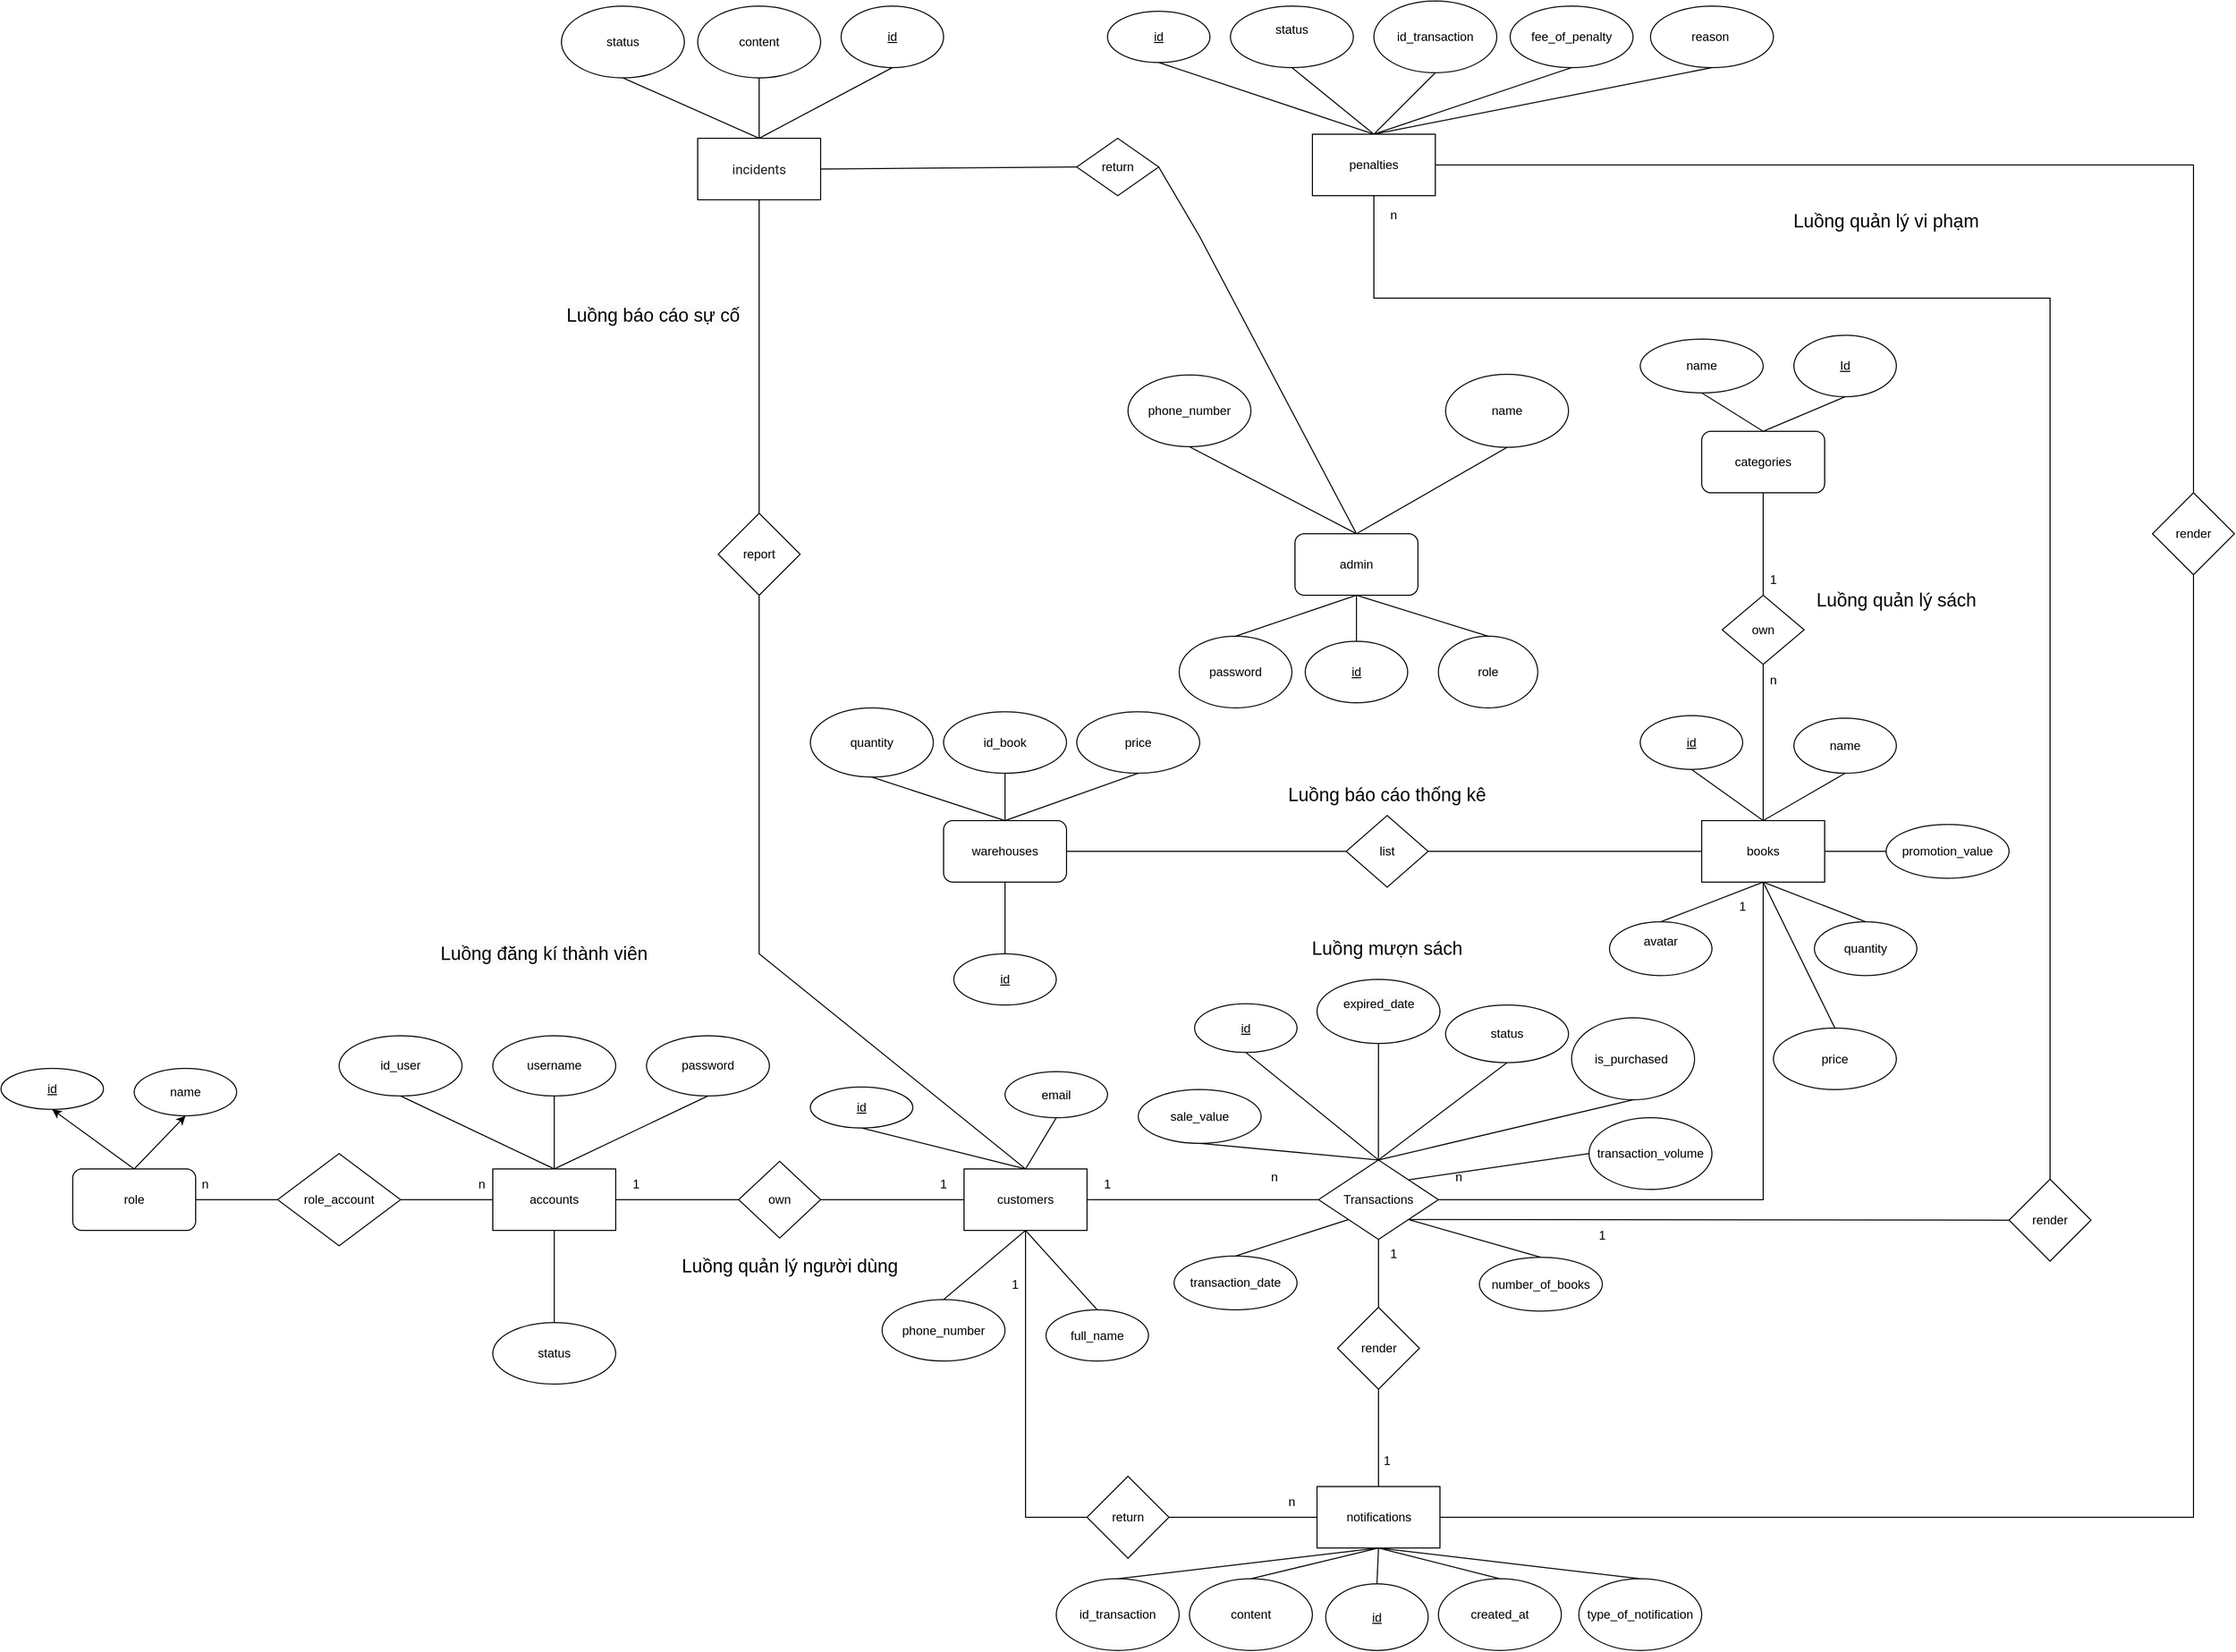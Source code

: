 <mxfile version="26.0.6">
  <diagram name="Trang-1" id="ij3CzfIAxNhXN92rrGaG">
    <mxGraphModel dx="3163" dy="1985" grid="1" gridSize="10" guides="1" tooltips="1" connect="1" arrows="1" fold="1" page="1" pageScale="1" pageWidth="827" pageHeight="1169" math="0" shadow="0">
      <root>
        <mxCell id="0" />
        <mxCell id="1" parent="0" />
        <mxCell id="A8AKB8r_Vr3IPcr5D05u-6" value="" style="endArrow=none;html=1;rounded=0;exitX=0.5;exitY=0;exitDx=0;exitDy=0;entryX=0.5;entryY=1;entryDx=0;entryDy=0;" parent="1" source="A8AKB8r_Vr3IPcr5D05u-7" target="A8AKB8r_Vr3IPcr5D05u-12" edge="1">
          <mxGeometry width="50" height="50" relative="1" as="geometry">
            <mxPoint x="-80" y="350" as="sourcePoint" />
            <mxPoint x="-120" y="310" as="targetPoint" />
          </mxGeometry>
        </mxCell>
        <mxCell id="A8AKB8r_Vr3IPcr5D05u-7" value="customers" style="rounded=0;whiteSpace=wrap;html=1;" parent="1" vertex="1">
          <mxGeometry x="-140" y="370" width="120" height="60" as="geometry" />
        </mxCell>
        <mxCell id="A8AKB8r_Vr3IPcr5D05u-8" value="" style="endArrow=none;html=1;rounded=0;exitX=0.5;exitY=1;exitDx=0;exitDy=0;entryX=0.5;entryY=0;entryDx=0;entryDy=0;" parent="1" source="A8AKB8r_Vr3IPcr5D05u-7" target="A8AKB8r_Vr3IPcr5D05u-11" edge="1">
          <mxGeometry width="50" height="50" relative="1" as="geometry">
            <mxPoint x="-45" y="460" as="sourcePoint" />
            <mxPoint x="-80" y="320" as="targetPoint" />
          </mxGeometry>
        </mxCell>
        <mxCell id="A8AKB8r_Vr3IPcr5D05u-11" value="full_name" style="ellipse;whiteSpace=wrap;html=1;align=center;" parent="1" vertex="1">
          <mxGeometry x="-60" y="507.5" width="100" height="50" as="geometry" />
        </mxCell>
        <mxCell id="A8AKB8r_Vr3IPcr5D05u-12" value="id" style="ellipse;whiteSpace=wrap;html=1;align=center;fontStyle=4;" parent="1" vertex="1">
          <mxGeometry x="-290" y="290" width="100" height="40" as="geometry" />
        </mxCell>
        <mxCell id="A8AKB8r_Vr3IPcr5D05u-13" value="email" style="ellipse;whiteSpace=wrap;html=1;align=center;" parent="1" vertex="1">
          <mxGeometry x="-100" y="275" width="100" height="45" as="geometry" />
        </mxCell>
        <mxCell id="A8AKB8r_Vr3IPcr5D05u-14" value="" style="endArrow=none;html=1;rounded=0;exitX=0.5;exitY=0;exitDx=0;exitDy=0;entryX=0.5;entryY=1;entryDx=0;entryDy=0;" parent="1" source="A8AKB8r_Vr3IPcr5D05u-7" target="A8AKB8r_Vr3IPcr5D05u-13" edge="1">
          <mxGeometry width="50" height="50" relative="1" as="geometry">
            <mxPoint x="190" y="420" as="sourcePoint" />
            <mxPoint x="-30" y="320" as="targetPoint" />
          </mxGeometry>
        </mxCell>
        <mxCell id="A8AKB8r_Vr3IPcr5D05u-15" value="phone_number" style="ellipse;whiteSpace=wrap;html=1;" parent="1" vertex="1">
          <mxGeometry x="-220" y="497.5" width="120" height="60" as="geometry" />
        </mxCell>
        <mxCell id="A8AKB8r_Vr3IPcr5D05u-16" value="" style="endArrow=none;html=1;rounded=0;exitX=0.5;exitY=1;exitDx=0;exitDy=0;entryX=0.5;entryY=0;entryDx=0;entryDy=0;" parent="1" source="A8AKB8r_Vr3IPcr5D05u-7" target="A8AKB8r_Vr3IPcr5D05u-15" edge="1">
          <mxGeometry width="50" height="50" relative="1" as="geometry">
            <mxPoint x="190" y="420" as="sourcePoint" />
            <mxPoint x="240" y="370" as="targetPoint" />
          </mxGeometry>
        </mxCell>
        <mxCell id="A8AKB8r_Vr3IPcr5D05u-17" value="books" style="rounded=0;whiteSpace=wrap;html=1;" parent="1" vertex="1">
          <mxGeometry x="580" y="30" width="120" height="60" as="geometry" />
        </mxCell>
        <mxCell id="A8AKB8r_Vr3IPcr5D05u-18" value="" style="endArrow=none;html=1;rounded=0;exitX=0.5;exitY=0;exitDx=0;exitDy=0;entryX=0.5;entryY=1;entryDx=0;entryDy=0;" parent="1" source="A8AKB8r_Vr3IPcr5D05u-17" target="A8AKB8r_Vr3IPcr5D05u-20" edge="1">
          <mxGeometry width="50" height="50" relative="1" as="geometry">
            <mxPoint x="390" y="420" as="sourcePoint" />
            <mxPoint x="580" y="310" as="targetPoint" />
          </mxGeometry>
        </mxCell>
        <mxCell id="A8AKB8r_Vr3IPcr5D05u-20" value="id" style="ellipse;whiteSpace=wrap;html=1;align=center;fontStyle=4;" parent="1" vertex="1">
          <mxGeometry x="520" y="-72.5" width="100" height="52.5" as="geometry" />
        </mxCell>
        <mxCell id="A8AKB8r_Vr3IPcr5D05u-21" value="name" style="ellipse;whiteSpace=wrap;html=1;align=center;" parent="1" vertex="1">
          <mxGeometry x="670" y="-70" width="100" height="53.75" as="geometry" />
        </mxCell>
        <mxCell id="A8AKB8r_Vr3IPcr5D05u-24" value="" style="endArrow=none;html=1;rounded=0;exitX=0.5;exitY=0;exitDx=0;exitDy=0;entryX=0.5;entryY=1;entryDx=0;entryDy=0;" parent="1" source="A8AKB8r_Vr3IPcr5D05u-17" target="A8AKB8r_Vr3IPcr5D05u-21" edge="1">
          <mxGeometry width="50" height="50" relative="1" as="geometry">
            <mxPoint x="390" y="420" as="sourcePoint" />
            <mxPoint x="440" y="370" as="targetPoint" />
            <Array as="points" />
          </mxGeometry>
        </mxCell>
        <mxCell id="A8AKB8r_Vr3IPcr5D05u-28" value="" style="endArrow=none;html=1;rounded=0;exitX=1;exitY=0.5;exitDx=0;exitDy=0;entryX=0;entryY=0.5;entryDx=0;entryDy=0;" parent="1" source="A8AKB8r_Vr3IPcr5D05u-7" target="moYUNaS-9ngvNVDCKAQK-4" edge="1">
          <mxGeometry width="50" height="50" relative="1" as="geometry">
            <mxPoint x="390" y="420" as="sourcePoint" />
            <mxPoint x="190" y="420" as="targetPoint" />
          </mxGeometry>
        </mxCell>
        <mxCell id="A8AKB8r_Vr3IPcr5D05u-29" value="" style="endArrow=none;html=1;rounded=0;exitX=1;exitY=0.5;exitDx=0;exitDy=0;entryX=0.5;entryY=1;entryDx=0;entryDy=0;" parent="1" source="moYUNaS-9ngvNVDCKAQK-4" target="A8AKB8r_Vr3IPcr5D05u-17" edge="1">
          <mxGeometry width="50" height="50" relative="1" as="geometry">
            <mxPoint x="324.992" y="390.97" as="sourcePoint" />
            <mxPoint x="640" y="232.5" as="targetPoint" />
            <Array as="points">
              <mxPoint x="640" y="400" />
            </Array>
          </mxGeometry>
        </mxCell>
        <mxCell id="A8AKB8r_Vr3IPcr5D05u-30" value="" style="endArrow=none;html=1;rounded=0;entryX=0.5;entryY=0;entryDx=0;entryDy=0;exitX=1;exitY=1;exitDx=0;exitDy=0;" parent="1" source="moYUNaS-9ngvNVDCKAQK-4" target="A8AKB8r_Vr3IPcr5D05u-31" edge="1">
          <mxGeometry width="50" height="50" relative="1" as="geometry">
            <mxPoint x="263" y="435" as="sourcePoint" />
            <mxPoint x="263" y="530" as="targetPoint" />
          </mxGeometry>
        </mxCell>
        <mxCell id="A8AKB8r_Vr3IPcr5D05u-31" value="number_of_books" style="ellipse;whiteSpace=wrap;html=1;" parent="1" vertex="1">
          <mxGeometry x="363" y="456.25" width="120" height="52.5" as="geometry" />
        </mxCell>
        <mxCell id="A8AKB8r_Vr3IPcr5D05u-34" value="id" style="ellipse;whiteSpace=wrap;html=1;align=center;fontStyle=4;" parent="1" vertex="1">
          <mxGeometry x="85" y="208.75" width="100" height="47.5" as="geometry" />
        </mxCell>
        <mxCell id="A8AKB8r_Vr3IPcr5D05u-37" value="" style="endArrow=none;html=1;rounded=0;exitX=0.5;exitY=0;exitDx=0;exitDy=0;entryX=0.5;entryY=1;entryDx=0;entryDy=0;" parent="1" source="moYUNaS-9ngvNVDCKAQK-4" target="A8AKB8r_Vr3IPcr5D05u-34" edge="1">
          <mxGeometry width="50" height="50" relative="1" as="geometry">
            <mxPoint x="263" y="365" as="sourcePoint" />
            <mxPoint x="440" y="370" as="targetPoint" />
          </mxGeometry>
        </mxCell>
        <mxCell id="A8AKB8r_Vr3IPcr5D05u-39" value="n" style="text;html=1;align=center;verticalAlign=middle;whiteSpace=wrap;rounded=0;" parent="1" vertex="1">
          <mxGeometry x="133" y="362.5" width="60" height="30" as="geometry" />
        </mxCell>
        <mxCell id="A8AKB8r_Vr3IPcr5D05u-40" value="1" style="text;html=1;align=center;verticalAlign=middle;whiteSpace=wrap;rounded=0;" parent="1" vertex="1">
          <mxGeometry x="-30" y="370" width="60" height="30" as="geometry" />
        </mxCell>
        <mxCell id="A8AKB8r_Vr3IPcr5D05u-41" value="1" style="text;html=1;align=center;verticalAlign=middle;whiteSpace=wrap;rounded=0;" parent="1" vertex="1">
          <mxGeometry x="590" y="98.75" width="60" height="30" as="geometry" />
        </mxCell>
        <mxCell id="A8AKB8r_Vr3IPcr5D05u-42" value="n" style="text;html=1;align=center;verticalAlign=middle;whiteSpace=wrap;rounded=0;" parent="1" vertex="1">
          <mxGeometry x="313" y="362.5" width="60" height="30" as="geometry" />
        </mxCell>
        <mxCell id="A8AKB8r_Vr3IPcr5D05u-45" value="transaction_date" style="ellipse;whiteSpace=wrap;html=1;" parent="1" vertex="1">
          <mxGeometry x="65" y="455" width="120" height="52.5" as="geometry" />
        </mxCell>
        <mxCell id="A8AKB8r_Vr3IPcr5D05u-46" value="&#xa;&lt;span style=&quot;color: rgb(0, 0, 0); font-family: Helvetica; font-size: 12px; font-style: normal; font-variant-ligatures: normal; font-variant-caps: normal; font-weight: 400; letter-spacing: normal; orphans: 2; text-align: left; text-indent: 0px; text-transform: none; widows: 2; word-spacing: 0px; -webkit-text-stroke-width: 0px; white-space: normal; background-color: rgb(251, 251, 251); text-decoration-thickness: initial; text-decoration-style: initial; text-decoration-color: initial; display: inline !important; float: none;&quot;&gt;expired_date&lt;/span&gt;&#xa;&#xa;" style="ellipse;whiteSpace=wrap;html=1;" parent="1" vertex="1">
          <mxGeometry x="204.5" y="185" width="120" height="62.5" as="geometry" />
        </mxCell>
        <mxCell id="A8AKB8r_Vr3IPcr5D05u-47" value="" style="endArrow=none;html=1;rounded=0;exitX=0;exitY=1;exitDx=0;exitDy=0;entryX=0.5;entryY=0;entryDx=0;entryDy=0;" parent="1" source="moYUNaS-9ngvNVDCKAQK-4" target="A8AKB8r_Vr3IPcr5D05u-45" edge="1">
          <mxGeometry width="50" height="50" relative="1" as="geometry">
            <mxPoint x="240" y="460" as="sourcePoint" />
            <mxPoint x="107" y="518.75" as="targetPoint" />
          </mxGeometry>
        </mxCell>
        <mxCell id="A8AKB8r_Vr3IPcr5D05u-48" value="" style="endArrow=none;html=1;rounded=0;entryX=0.5;entryY=1;entryDx=0;entryDy=0;exitX=0.499;exitY=0.07;exitDx=0;exitDy=0;exitPerimeter=0;" parent="1" source="moYUNaS-9ngvNVDCKAQK-4" target="A8AKB8r_Vr3IPcr5D05u-46" edge="1">
          <mxGeometry width="50" height="50" relative="1" as="geometry">
            <mxPoint x="263" y="365" as="sourcePoint" />
            <mxPoint x="190" y="620" as="targetPoint" />
          </mxGeometry>
        </mxCell>
        <mxCell id="A8AKB8r_Vr3IPcr5D05u-49" value="status" style="ellipse;whiteSpace=wrap;html=1;" parent="1" vertex="1">
          <mxGeometry x="330" y="210" width="120" height="56.25" as="geometry" />
        </mxCell>
        <mxCell id="A8AKB8r_Vr3IPcr5D05u-51" value="" style="endArrow=none;html=1;rounded=0;exitX=0.5;exitY=1;exitDx=0;exitDy=0;entryX=0.5;entryY=0;entryDx=0;entryDy=0;" parent="1" source="A8AKB8r_Vr3IPcr5D05u-49" target="moYUNaS-9ngvNVDCKAQK-4" edge="1">
          <mxGeometry width="50" height="50" relative="1" as="geometry">
            <mxPoint x="390" y="420" as="sourcePoint" />
            <mxPoint x="263" y="365" as="targetPoint" />
          </mxGeometry>
        </mxCell>
        <mxCell id="A8AKB8r_Vr3IPcr5D05u-53" value="&lt;font style=&quot;font-size: 18px;&quot;&gt;Luồng mượn sách&lt;/font&gt;" style="text;html=1;align=center;verticalAlign=middle;whiteSpace=wrap;rounded=0;" parent="1" vertex="1">
          <mxGeometry x="153" y="110" width="240" height="90" as="geometry" />
        </mxCell>
        <mxCell id="WysHFelrEb2VY1BGsdJK-2" value="notifications" style="rounded=0;whiteSpace=wrap;html=1;" parent="1" vertex="1">
          <mxGeometry x="204.5" y="680" width="120" height="60" as="geometry" />
        </mxCell>
        <mxCell id="WysHFelrEb2VY1BGsdJK-3" value="" style="endArrow=none;html=1;rounded=0;exitX=0.5;exitY=0;exitDx=0;exitDy=0;entryX=0.5;entryY=1;entryDx=0;entryDy=0;" parent="1" source="-W9-jeo1vUDW5sW8vt6r-41" target="moYUNaS-9ngvNVDCKAQK-4" edge="1">
          <mxGeometry width="50" height="50" relative="1" as="geometry">
            <mxPoint x="263" y="510" as="sourcePoint" />
            <mxPoint x="263" y="440" as="targetPoint" />
          </mxGeometry>
        </mxCell>
        <mxCell id="WysHFelrEb2VY1BGsdJK-5" value="" style="endArrow=none;html=1;rounded=0;exitX=0.5;exitY=1;exitDx=0;exitDy=0;entryX=0.5;entryY=0;entryDx=0;entryDy=0;" parent="1" source="WysHFelrEb2VY1BGsdJK-2" target="WysHFelrEb2VY1BGsdJK-9" edge="1">
          <mxGeometry width="50" height="50" relative="1" as="geometry">
            <mxPoint x="330" y="850" as="sourcePoint" />
            <mxPoint x="263" y="790" as="targetPoint" />
          </mxGeometry>
        </mxCell>
        <mxCell id="WysHFelrEb2VY1BGsdJK-7" value="content" style="ellipse;whiteSpace=wrap;html=1;" parent="1" vertex="1">
          <mxGeometry x="80" y="770" width="120" height="70" as="geometry" />
        </mxCell>
        <mxCell id="WysHFelrEb2VY1BGsdJK-9" value="id_transaction" style="ellipse;whiteSpace=wrap;html=1;" parent="1" vertex="1">
          <mxGeometry x="-50" y="770" width="120" height="70" as="geometry" />
        </mxCell>
        <mxCell id="WysHFelrEb2VY1BGsdJK-11" value="" style="endArrow=none;html=1;rounded=0;exitX=0.5;exitY=1;exitDx=0;exitDy=0;entryX=0.5;entryY=0;entryDx=0;entryDy=0;" parent="1" source="WysHFelrEb2VY1BGsdJK-2" target="WysHFelrEb2VY1BGsdJK-7" edge="1">
          <mxGeometry width="50" height="50" relative="1" as="geometry">
            <mxPoint x="290" y="730" as="sourcePoint" />
            <mxPoint x="340" y="680" as="targetPoint" />
          </mxGeometry>
        </mxCell>
        <mxCell id="WysHFelrEb2VY1BGsdJK-12" value="created_at" style="ellipse;whiteSpace=wrap;html=1;" parent="1" vertex="1">
          <mxGeometry x="323" y="770" width="120" height="70" as="geometry" />
        </mxCell>
        <mxCell id="WysHFelrEb2VY1BGsdJK-13" value="" style="endArrow=none;html=1;rounded=0;exitX=0.5;exitY=1;exitDx=0;exitDy=0;entryX=0.5;entryY=0;entryDx=0;entryDy=0;" parent="1" source="WysHFelrEb2VY1BGsdJK-2" target="WysHFelrEb2VY1BGsdJK-12" edge="1">
          <mxGeometry width="50" height="50" relative="1" as="geometry">
            <mxPoint x="290" y="730" as="sourcePoint" />
            <mxPoint x="340" y="680" as="targetPoint" />
          </mxGeometry>
        </mxCell>
        <mxCell id="WysHFelrEb2VY1BGsdJK-14" value="1" style="text;html=1;align=center;verticalAlign=middle;whiteSpace=wrap;rounded=0;" parent="1" vertex="1">
          <mxGeometry x="453" y="420" width="60" height="30" as="geometry" />
        </mxCell>
        <mxCell id="WysHFelrEb2VY1BGsdJK-15" value="1" style="text;html=1;align=center;verticalAlign=middle;whiteSpace=wrap;rounded=0;" parent="1" vertex="1">
          <mxGeometry x="243" y="640" width="60" height="30" as="geometry" />
        </mxCell>
        <mxCell id="WysHFelrEb2VY1BGsdJK-17" value="" style="endArrow=none;html=1;rounded=0;exitX=0.5;exitY=1;exitDx=0;exitDy=0;entryX=0;entryY=0.5;entryDx=0;entryDy=0;" parent="1" source="A8AKB8r_Vr3IPcr5D05u-7" target="-W9-jeo1vUDW5sW8vt6r-38" edge="1">
          <mxGeometry width="50" height="50" relative="1" as="geometry">
            <mxPoint x="120" y="630" as="sourcePoint" />
            <mxPoint x="-30" y="710" as="targetPoint" />
            <Array as="points">
              <mxPoint x="-80" y="710" />
            </Array>
          </mxGeometry>
        </mxCell>
        <mxCell id="WysHFelrEb2VY1BGsdJK-18" value="n" style="text;html=1;align=center;verticalAlign=middle;whiteSpace=wrap;rounded=0;" parent="1" vertex="1">
          <mxGeometry x="150" y="680" width="60" height="30" as="geometry" />
        </mxCell>
        <mxCell id="-W9-jeo1vUDW5sW8vt6r-1" value="accounts" style="rounded=0;whiteSpace=wrap;html=1;" parent="1" vertex="1">
          <mxGeometry x="-600" y="370" width="120" height="60" as="geometry" />
        </mxCell>
        <mxCell id="-W9-jeo1vUDW5sW8vt6r-2" value="&lt;span style=&quot;color: rgb(0, 0, 0); font-family: Helvetica; font-size: 18px; font-style: normal; font-variant-ligatures: normal; font-variant-caps: normal; font-weight: 400; letter-spacing: normal; orphans: 2; text-align: center; text-indent: 0px; text-transform: none; widows: 2; word-spacing: 0px; -webkit-text-stroke-width: 0px; white-space: normal; background-color: rgb(251, 251, 251); text-decoration-thickness: initial; text-decoration-style: initial; text-decoration-color: initial; display: inline !important; float: none;&quot;&gt;Luồng đăng kí thành viên&lt;/span&gt;" style="text;whiteSpace=wrap;html=1;" parent="1" vertex="1">
          <mxGeometry x="-653" y="142.5" width="240" height="90" as="geometry" />
        </mxCell>
        <mxCell id="-W9-jeo1vUDW5sW8vt6r-3" value="" style="endArrow=none;html=1;rounded=0;exitX=1;exitY=0.5;exitDx=0;exitDy=0;entryX=0;entryY=0.5;entryDx=0;entryDy=0;" parent="1" source="-W9-jeo1vUDW5sW8vt6r-1" target="-W9-jeo1vUDW5sW8vt6r-36" edge="1">
          <mxGeometry width="50" height="50" relative="1" as="geometry">
            <mxPoint x="-280" y="530" as="sourcePoint" />
            <mxPoint x="-350" y="400" as="targetPoint" />
          </mxGeometry>
        </mxCell>
        <mxCell id="-W9-jeo1vUDW5sW8vt6r-4" value="1" style="text;html=1;align=center;verticalAlign=middle;whiteSpace=wrap;rounded=0;" parent="1" vertex="1">
          <mxGeometry x="-190" y="370" width="60" height="30" as="geometry" />
        </mxCell>
        <mxCell id="-W9-jeo1vUDW5sW8vt6r-5" value="1" style="text;html=1;align=center;verticalAlign=middle;whiteSpace=wrap;rounded=0;" parent="1" vertex="1">
          <mxGeometry x="-490" y="370" width="60" height="30" as="geometry" />
        </mxCell>
        <mxCell id="-W9-jeo1vUDW5sW8vt6r-6" value="id_user" style="ellipse;whiteSpace=wrap;html=1;" parent="1" vertex="1">
          <mxGeometry x="-750" y="240" width="120" height="58.75" as="geometry" />
        </mxCell>
        <mxCell id="-W9-jeo1vUDW5sW8vt6r-8" value="password" style="ellipse;whiteSpace=wrap;html=1;" parent="1" vertex="1">
          <mxGeometry x="-450" y="240" width="120" height="58.75" as="geometry" />
        </mxCell>
        <mxCell id="-W9-jeo1vUDW5sW8vt6r-9" value="username" style="ellipse;whiteSpace=wrap;html=1;" parent="1" vertex="1">
          <mxGeometry x="-600" y="240" width="120" height="58.75" as="geometry" />
        </mxCell>
        <mxCell id="-W9-jeo1vUDW5sW8vt6r-11" value="status" style="ellipse;whiteSpace=wrap;html=1;" parent="1" vertex="1">
          <mxGeometry x="-600" y="520" width="120" height="60" as="geometry" />
        </mxCell>
        <mxCell id="-W9-jeo1vUDW5sW8vt6r-12" value="" style="endArrow=none;html=1;rounded=0;exitX=0.5;exitY=0;exitDx=0;exitDy=0;entryX=0.5;entryY=1;entryDx=0;entryDy=0;" parent="1" source="-W9-jeo1vUDW5sW8vt6r-1" target="-W9-jeo1vUDW5sW8vt6r-9" edge="1">
          <mxGeometry width="50" height="50" relative="1" as="geometry">
            <mxPoint x="-280" y="430" as="sourcePoint" />
            <mxPoint x="-230" y="380" as="targetPoint" />
          </mxGeometry>
        </mxCell>
        <mxCell id="-W9-jeo1vUDW5sW8vt6r-13" value="" style="endArrow=none;html=1;rounded=0;exitX=0.5;exitY=1;exitDx=0;exitDy=0;entryX=0.5;entryY=0;entryDx=0;entryDy=0;" parent="1" source="-W9-jeo1vUDW5sW8vt6r-1" target="-W9-jeo1vUDW5sW8vt6r-11" edge="1">
          <mxGeometry width="50" height="50" relative="1" as="geometry">
            <mxPoint x="-280" y="430" as="sourcePoint" />
            <mxPoint x="-230" y="380" as="targetPoint" />
          </mxGeometry>
        </mxCell>
        <mxCell id="-W9-jeo1vUDW5sW8vt6r-14" value="" style="endArrow=none;html=1;rounded=0;exitX=0.5;exitY=0;exitDx=0;exitDy=0;entryX=0.5;entryY=1;entryDx=0;entryDy=0;" parent="1" source="-W9-jeo1vUDW5sW8vt6r-1" target="-W9-jeo1vUDW5sW8vt6r-8" edge="1">
          <mxGeometry width="50" height="50" relative="1" as="geometry">
            <mxPoint x="-280" y="430" as="sourcePoint" />
            <mxPoint x="-230" y="380" as="targetPoint" />
          </mxGeometry>
        </mxCell>
        <mxCell id="-W9-jeo1vUDW5sW8vt6r-16" value="" style="endArrow=none;html=1;rounded=0;exitX=0.5;exitY=0;exitDx=0;exitDy=0;entryX=0.5;entryY=1;entryDx=0;entryDy=0;" parent="1" source="-W9-jeo1vUDW5sW8vt6r-1" target="-W9-jeo1vUDW5sW8vt6r-6" edge="1">
          <mxGeometry width="50" height="50" relative="1" as="geometry">
            <mxPoint x="-530" y="380" as="sourcePoint" />
            <mxPoint x="-370" y="299" as="targetPoint" />
          </mxGeometry>
        </mxCell>
        <mxCell id="-W9-jeo1vUDW5sW8vt6r-20" value="admin" style="rounded=1;whiteSpace=wrap;html=1;" parent="1" vertex="1">
          <mxGeometry x="183" y="-250" width="120" height="60" as="geometry" />
        </mxCell>
        <mxCell id="-W9-jeo1vUDW5sW8vt6r-22" value="name" style="ellipse;whiteSpace=wrap;html=1;" parent="1" vertex="1">
          <mxGeometry x="330" y="-405.62" width="120" height="71.25" as="geometry" />
        </mxCell>
        <mxCell id="-W9-jeo1vUDW5sW8vt6r-23" value="password" style="ellipse;whiteSpace=wrap;html=1;" parent="1" vertex="1">
          <mxGeometry x="70" y="-150" width="110" height="70" as="geometry" />
        </mxCell>
        <mxCell id="-W9-jeo1vUDW5sW8vt6r-24" value="role" style="ellipse;whiteSpace=wrap;html=1;" parent="1" vertex="1">
          <mxGeometry x="323" y="-150" width="97" height="70" as="geometry" />
        </mxCell>
        <mxCell id="-W9-jeo1vUDW5sW8vt6r-25" value="phone_number" style="ellipse;whiteSpace=wrap;html=1;" parent="1" vertex="1">
          <mxGeometry x="20" y="-404.99" width="120" height="70" as="geometry" />
        </mxCell>
        <mxCell id="-W9-jeo1vUDW5sW8vt6r-26" value="" style="endArrow=none;html=1;rounded=0;entryX=0.5;entryY=0;entryDx=0;entryDy=0;exitX=0.5;exitY=1;exitDx=0;exitDy=0;" parent="1" source="-W9-jeo1vUDW5sW8vt6r-25" target="-W9-jeo1vUDW5sW8vt6r-20" edge="1">
          <mxGeometry width="50" height="50" relative="1" as="geometry">
            <mxPoint x="1120" y="300" as="sourcePoint" />
            <mxPoint x="1030" y="480" as="targetPoint" />
          </mxGeometry>
        </mxCell>
        <mxCell id="-W9-jeo1vUDW5sW8vt6r-27" value="" style="endArrow=none;html=1;rounded=0;entryX=0.5;entryY=0;entryDx=0;entryDy=0;exitX=0.5;exitY=1;exitDx=0;exitDy=0;" parent="1" source="-W9-jeo1vUDW5sW8vt6r-22" target="-W9-jeo1vUDW5sW8vt6r-20" edge="1">
          <mxGeometry width="50" height="50" relative="1" as="geometry">
            <mxPoint x="1130" y="288" as="sourcePoint" />
            <mxPoint x="1130" y="380" as="targetPoint" />
          </mxGeometry>
        </mxCell>
        <mxCell id="-W9-jeo1vUDW5sW8vt6r-28" value="" style="endArrow=none;html=1;rounded=0;entryX=0.5;entryY=0;entryDx=0;entryDy=0;exitX=0.5;exitY=1;exitDx=0;exitDy=0;" parent="1" source="-W9-jeo1vUDW5sW8vt6r-20" target="-W9-jeo1vUDW5sW8vt6r-23" edge="1">
          <mxGeometry width="50" height="50" relative="1" as="geometry">
            <mxPoint x="1280" y="290" as="sourcePoint" />
            <mxPoint x="1130" y="380" as="targetPoint" />
          </mxGeometry>
        </mxCell>
        <mxCell id="-W9-jeo1vUDW5sW8vt6r-29" value="" style="endArrow=none;html=1;rounded=0;entryX=0.5;entryY=0;entryDx=0;entryDy=0;exitX=0.5;exitY=1;exitDx=0;exitDy=0;" parent="1" source="-W9-jeo1vUDW5sW8vt6r-20" target="-W9-jeo1vUDW5sW8vt6r-24" edge="1">
          <mxGeometry width="50" height="50" relative="1" as="geometry">
            <mxPoint x="1130" y="440" as="sourcePoint" />
            <mxPoint x="1100" y="560" as="targetPoint" />
          </mxGeometry>
        </mxCell>
        <mxCell id="-W9-jeo1vUDW5sW8vt6r-30" value="id" style="ellipse;whiteSpace=wrap;html=1;align=center;fontStyle=4;" parent="1" vertex="1">
          <mxGeometry x="193" y="-145" width="100" height="60" as="geometry" />
        </mxCell>
        <mxCell id="-W9-jeo1vUDW5sW8vt6r-31" value="" style="endArrow=none;html=1;rounded=0;entryX=0.5;entryY=1;entryDx=0;entryDy=0;exitX=0.5;exitY=0;exitDx=0;exitDy=0;" parent="1" source="-W9-jeo1vUDW5sW8vt6r-30" target="-W9-jeo1vUDW5sW8vt6r-20" edge="1">
          <mxGeometry width="50" height="50" relative="1" as="geometry">
            <mxPoint x="243" y="-120" as="sourcePoint" />
            <mxPoint x="1030" y="460" as="targetPoint" />
          </mxGeometry>
        </mxCell>
        <mxCell id="-W9-jeo1vUDW5sW8vt6r-36" value="own" style="rhombus;whiteSpace=wrap;html=1;" parent="1" vertex="1">
          <mxGeometry x="-360" y="362.5" width="80" height="75" as="geometry" />
        </mxCell>
        <mxCell id="-W9-jeo1vUDW5sW8vt6r-37" value="" style="endArrow=none;html=1;rounded=0;exitX=1;exitY=0.5;exitDx=0;exitDy=0;entryX=0;entryY=0.5;entryDx=0;entryDy=0;" parent="1" source="-W9-jeo1vUDW5sW8vt6r-36" target="A8AKB8r_Vr3IPcr5D05u-7" edge="1">
          <mxGeometry width="50" height="50" relative="1" as="geometry">
            <mxPoint x="20" y="420" as="sourcePoint" />
            <mxPoint x="70" y="370" as="targetPoint" />
          </mxGeometry>
        </mxCell>
        <mxCell id="-W9-jeo1vUDW5sW8vt6r-38" value="return" style="rhombus;whiteSpace=wrap;html=1;" parent="1" vertex="1">
          <mxGeometry x="-20" y="670" width="80" height="80" as="geometry" />
        </mxCell>
        <mxCell id="-W9-jeo1vUDW5sW8vt6r-40" value="" style="endArrow=none;html=1;rounded=0;exitX=0;exitY=0.5;exitDx=0;exitDy=0;entryX=1;entryY=0.5;entryDx=0;entryDy=0;" parent="1" source="WysHFelrEb2VY1BGsdJK-2" target="-W9-jeo1vUDW5sW8vt6r-38" edge="1">
          <mxGeometry width="50" height="50" relative="1" as="geometry">
            <mxPoint x="273" y="690" as="sourcePoint" />
            <mxPoint x="273" y="450" as="targetPoint" />
          </mxGeometry>
        </mxCell>
        <mxCell id="-W9-jeo1vUDW5sW8vt6r-41" value="render" style="rhombus;whiteSpace=wrap;html=1;" parent="1" vertex="1">
          <mxGeometry x="224.5" y="505" width="80" height="80" as="geometry" />
        </mxCell>
        <mxCell id="-W9-jeo1vUDW5sW8vt6r-45" value="" style="endArrow=none;html=1;rounded=0;exitX=0.5;exitY=1;exitDx=0;exitDy=0;entryX=0.5;entryY=0;entryDx=0;entryDy=0;" parent="1" source="-W9-jeo1vUDW5sW8vt6r-41" target="WysHFelrEb2VY1BGsdJK-2" edge="1">
          <mxGeometry width="50" height="50" relative="1" as="geometry">
            <mxPoint x="190" y="570" as="sourcePoint" />
            <mxPoint x="240" y="520" as="targetPoint" />
          </mxGeometry>
        </mxCell>
        <mxCell id="-W9-jeo1vUDW5sW8vt6r-46" value="&lt;font style=&quot;font-size: 18px;&quot;&gt;Luồng quản lý sách&lt;/font&gt;" style="text;html=1;align=center;verticalAlign=middle;whiteSpace=wrap;rounded=0;" parent="1" vertex="1">
          <mxGeometry x="650" y="-230" width="240" height="90" as="geometry" />
        </mxCell>
        <mxCell id="mBfvDNYwVXP-4Kv548yk-4" value="&lt;font style=&quot;font-size: 18px;&quot;&gt;Luồng quản lý người dùng&lt;/font&gt;" style="text;html=1;align=center;verticalAlign=middle;whiteSpace=wrap;rounded=0;" parent="1" vertex="1">
          <mxGeometry x="-430" y="420" width="240" height="90" as="geometry" />
        </mxCell>
        <mxCell id="mBfvDNYwVXP-4Kv548yk-7" value="penalties" style="rounded=0;whiteSpace=wrap;html=1;" parent="1" vertex="1">
          <mxGeometry x="200" y="-640" width="120" height="60" as="geometry" />
        </mxCell>
        <mxCell id="mBfvDNYwVXP-4Kv548yk-10" value="render" style="rhombus;whiteSpace=wrap;html=1;" parent="1" vertex="1">
          <mxGeometry x="1020" y="-290" width="80" height="80" as="geometry" />
        </mxCell>
        <mxCell id="mBfvDNYwVXP-4Kv548yk-11" value="" style="endArrow=none;html=1;rounded=0;exitX=1;exitY=0.5;exitDx=0;exitDy=0;entryX=0.5;entryY=0;entryDx=0;entryDy=0;" parent="1" source="mBfvDNYwVXP-4Kv548yk-7" target="mBfvDNYwVXP-4Kv548yk-10" edge="1">
          <mxGeometry width="50" height="50" relative="1" as="geometry">
            <mxPoint x="650" y="-570" as="sourcePoint" />
            <mxPoint x="700" y="-620" as="targetPoint" />
            <Array as="points">
              <mxPoint x="1060" y="-610" />
            </Array>
          </mxGeometry>
        </mxCell>
        <mxCell id="mBfvDNYwVXP-4Kv548yk-12" value="" style="endArrow=none;html=1;rounded=0;exitX=0.5;exitY=1;exitDx=0;exitDy=0;entryX=1;entryY=0.5;entryDx=0;entryDy=0;" parent="1" source="mBfvDNYwVXP-4Kv548yk-10" target="WysHFelrEb2VY1BGsdJK-2" edge="1">
          <mxGeometry width="50" height="50" relative="1" as="geometry">
            <mxPoint x="650" y="-170" as="sourcePoint" />
            <mxPoint x="1060" y="710" as="targetPoint" />
            <Array as="points">
              <mxPoint x="1060" y="710" />
            </Array>
          </mxGeometry>
        </mxCell>
        <mxCell id="mBfvDNYwVXP-4Kv548yk-13" value="status&lt;div&gt;&lt;br&gt;&lt;/div&gt;" style="ellipse;whiteSpace=wrap;html=1;" parent="1" vertex="1">
          <mxGeometry x="120" y="-765" width="120" height="60" as="geometry" />
        </mxCell>
        <mxCell id="mBfvDNYwVXP-4Kv548yk-14" value="" style="endArrow=none;html=1;rounded=0;exitX=0.5;exitY=0;exitDx=0;exitDy=0;entryX=0.5;entryY=1;entryDx=0;entryDy=0;" parent="1" source="mBfvDNYwVXP-4Kv548yk-7" target="mBfvDNYwVXP-4Kv548yk-13" edge="1">
          <mxGeometry width="50" height="50" relative="1" as="geometry">
            <mxPoint x="650" y="-570" as="sourcePoint" />
            <mxPoint x="700" y="-620" as="targetPoint" />
          </mxGeometry>
        </mxCell>
        <mxCell id="mBfvDNYwVXP-4Kv548yk-15" value="id_transaction" style="ellipse;whiteSpace=wrap;html=1;" parent="1" vertex="1">
          <mxGeometry x="260" y="-770" width="120" height="70" as="geometry" />
        </mxCell>
        <mxCell id="mBfvDNYwVXP-4Kv548yk-16" value="" style="endArrow=none;html=1;rounded=0;exitX=0.5;exitY=0;exitDx=0;exitDy=0;entryX=0.5;entryY=1;entryDx=0;entryDy=0;" parent="1" source="mBfvDNYwVXP-4Kv548yk-7" target="mBfvDNYwVXP-4Kv548yk-15" edge="1">
          <mxGeometry width="50" height="50" relative="1" as="geometry">
            <mxPoint x="650" y="-570" as="sourcePoint" />
            <mxPoint x="700" y="-620" as="targetPoint" />
          </mxGeometry>
        </mxCell>
        <mxCell id="mBfvDNYwVXP-4Kv548yk-17" value="fee_of_penalty" style="ellipse;whiteSpace=wrap;html=1;" parent="1" vertex="1">
          <mxGeometry x="393" y="-765" width="120" height="60" as="geometry" />
        </mxCell>
        <mxCell id="mBfvDNYwVXP-4Kv548yk-18" value="" style="endArrow=none;html=1;rounded=0;exitX=0.5;exitY=0;exitDx=0;exitDy=0;entryX=0.5;entryY=1;entryDx=0;entryDy=0;" parent="1" source="mBfvDNYwVXP-4Kv548yk-7" target="mBfvDNYwVXP-4Kv548yk-17" edge="1">
          <mxGeometry width="50" height="50" relative="1" as="geometry">
            <mxPoint x="650" y="-570" as="sourcePoint" />
            <mxPoint x="700" y="-620" as="targetPoint" />
          </mxGeometry>
        </mxCell>
        <mxCell id="mBfvDNYwVXP-4Kv548yk-20" value="&lt;div&gt;id&lt;/div&gt;" style="ellipse;whiteSpace=wrap;html=1;align=center;fontStyle=4;" parent="1" vertex="1">
          <mxGeometry y="-760" width="100" height="50" as="geometry" />
        </mxCell>
        <mxCell id="mBfvDNYwVXP-4Kv548yk-21" value="" style="endArrow=none;html=1;rounded=0;entryX=0.5;entryY=1;entryDx=0;entryDy=0;exitX=0.5;exitY=0;exitDx=0;exitDy=0;" parent="1" source="mBfvDNYwVXP-4Kv548yk-7" target="mBfvDNYwVXP-4Kv548yk-20" edge="1">
          <mxGeometry width="50" height="50" relative="1" as="geometry">
            <mxPoint x="650" y="-570" as="sourcePoint" />
            <mxPoint x="700" y="-620" as="targetPoint" />
          </mxGeometry>
        </mxCell>
        <mxCell id="mBfvDNYwVXP-4Kv548yk-22" value="" style="endArrow=none;html=1;rounded=0;exitX=1;exitY=1;exitDx=0;exitDy=0;" parent="1" source="moYUNaS-9ngvNVDCKAQK-4" target="mBfvDNYwVXP-4Kv548yk-25" edge="1">
          <mxGeometry width="50" height="50" relative="1" as="geometry">
            <mxPoint x="326" y="417.5" as="sourcePoint" />
            <mxPoint x="760" y="418" as="targetPoint" />
          </mxGeometry>
        </mxCell>
        <mxCell id="mBfvDNYwVXP-4Kv548yk-25" value="render" style="rhombus;whiteSpace=wrap;html=1;" parent="1" vertex="1">
          <mxGeometry x="880" y="380" width="80" height="80" as="geometry" />
        </mxCell>
        <mxCell id="mBfvDNYwVXP-4Kv548yk-26" value="" style="endArrow=none;html=1;rounded=0;entryX=0.5;entryY=1;entryDx=0;entryDy=0;" parent="1" source="mBfvDNYwVXP-4Kv548yk-25" target="mBfvDNYwVXP-4Kv548yk-7" edge="1">
          <mxGeometry width="50" height="50" relative="1" as="geometry">
            <mxPoint x="530" y="40" as="sourcePoint" />
            <mxPoint x="930" y="-520" as="targetPoint" />
            <Array as="points">
              <mxPoint x="920" y="-480" />
              <mxPoint x="260" y="-480" />
            </Array>
          </mxGeometry>
        </mxCell>
        <mxCell id="mBfvDNYwVXP-4Kv548yk-30" value="type_of_notification" style="ellipse;whiteSpace=wrap;html=1;" parent="1" vertex="1">
          <mxGeometry x="460" y="770" width="120" height="70" as="geometry" />
        </mxCell>
        <mxCell id="mBfvDNYwVXP-4Kv548yk-31" value="" style="endArrow=none;html=1;rounded=0;entryX=0.5;entryY=0;entryDx=0;entryDy=0;exitX=0.5;exitY=1;exitDx=0;exitDy=0;" parent="1" source="WysHFelrEb2VY1BGsdJK-2" target="mBfvDNYwVXP-4Kv548yk-30" edge="1">
          <mxGeometry width="50" height="50" relative="1" as="geometry">
            <mxPoint x="260" y="740" as="sourcePoint" />
            <mxPoint x="270" y="710" as="targetPoint" />
          </mxGeometry>
        </mxCell>
        <mxCell id="mBfvDNYwVXP-4Kv548yk-32" value="id" style="ellipse;whiteSpace=wrap;html=1;align=center;fontStyle=4;" parent="1" vertex="1">
          <mxGeometry x="213" y="775" width="100" height="65" as="geometry" />
        </mxCell>
        <mxCell id="mBfvDNYwVXP-4Kv548yk-34" value="" style="endArrow=none;html=1;rounded=0;exitX=0.5;exitY=1;exitDx=0;exitDy=0;entryX=0.5;entryY=0;entryDx=0;entryDy=0;" parent="1" source="WysHFelrEb2VY1BGsdJK-2" target="mBfvDNYwVXP-4Kv548yk-32" edge="1">
          <mxGeometry width="50" height="50" relative="1" as="geometry">
            <mxPoint x="220" y="760" as="sourcePoint" />
            <mxPoint x="270" y="710" as="targetPoint" />
          </mxGeometry>
        </mxCell>
        <mxCell id="mBfvDNYwVXP-4Kv548yk-35" value="n" style="text;strokeColor=none;fillColor=none;align=left;verticalAlign=middle;spacingLeft=4;spacingRight=4;overflow=hidden;points=[[0,0.5],[1,0.5]];portConstraint=eastwest;rotatable=0;whiteSpace=wrap;html=1;" parent="1" vertex="1">
          <mxGeometry x="270" y="-576" width="80" height="30" as="geometry" />
        </mxCell>
        <mxCell id="mBfvDNYwVXP-4Kv548yk-36" value="1" style="text;strokeColor=none;fillColor=none;align=left;verticalAlign=middle;spacingLeft=4;spacingRight=4;overflow=hidden;points=[[0,0.5],[1,0.5]];portConstraint=eastwest;rotatable=0;whiteSpace=wrap;html=1;" parent="1" vertex="1">
          <mxGeometry x="270" y="437.5" width="57" height="30" as="geometry" />
        </mxCell>
        <mxCell id="mBfvDNYwVXP-4Kv548yk-40" value="&lt;font style=&quot;font-size: 18px;&quot;&gt;Luồng quản lý vi phạm&lt;/font&gt;" style="text;html=1;align=center;verticalAlign=middle;whiteSpace=wrap;rounded=0;" parent="1" vertex="1">
          <mxGeometry x="640" y="-600" width="240" height="90" as="geometry" />
        </mxCell>
        <mxCell id="mBfvDNYwVXP-4Kv548yk-41" value="reason&amp;nbsp;" style="ellipse;whiteSpace=wrap;html=1;" parent="1" vertex="1">
          <mxGeometry x="530" y="-765" width="120" height="60" as="geometry" />
        </mxCell>
        <mxCell id="mBfvDNYwVXP-4Kv548yk-42" value="" style="endArrow=none;html=1;rounded=0;exitX=0.5;exitY=0;exitDx=0;exitDy=0;entryX=0.5;entryY=1;entryDx=0;entryDy=0;" parent="1" source="mBfvDNYwVXP-4Kv548yk-7" target="mBfvDNYwVXP-4Kv548yk-41" edge="1">
          <mxGeometry width="50" height="50" relative="1" as="geometry">
            <mxPoint x="240" y="-470" as="sourcePoint" />
            <mxPoint x="290" y="-520" as="targetPoint" />
          </mxGeometry>
        </mxCell>
        <mxCell id="mBfvDNYwVXP-4Kv548yk-43" value="&lt;span style=&quot;color: rgb(32, 33, 36); font-family: Roboto, arial, sans-serif; font-size: 13px; text-align: left; white-space-collapse: preserve; background-color: rgb(255, 255, 255);&quot;&gt;incidents&lt;/span&gt;" style="rounded=0;whiteSpace=wrap;html=1;" parent="1" vertex="1">
          <mxGeometry x="-400" y="-636" width="120" height="60" as="geometry" />
        </mxCell>
        <mxCell id="mBfvDNYwVXP-4Kv548yk-45" value="" style="endArrow=none;html=1;rounded=0;exitX=1;exitY=0.5;exitDx=0;exitDy=0;entryX=0;entryY=0.5;entryDx=0;entryDy=0;" parent="1" source="mBfvDNYwVXP-4Kv548yk-43" target="mBfvDNYwVXP-4Kv548yk-46" edge="1">
          <mxGeometry width="50" height="50" relative="1" as="geometry">
            <mxPoint x="100" y="-490" as="sourcePoint" />
            <mxPoint x="-40" y="-540" as="targetPoint" />
          </mxGeometry>
        </mxCell>
        <mxCell id="mBfvDNYwVXP-4Kv548yk-46" value="return" style="rhombus;whiteSpace=wrap;html=1;" parent="1" vertex="1">
          <mxGeometry x="-30" y="-636" width="80" height="56" as="geometry" />
        </mxCell>
        <mxCell id="mBfvDNYwVXP-4Kv548yk-47" value="" style="endArrow=none;html=1;rounded=0;exitX=1;exitY=0.5;exitDx=0;exitDy=0;entryX=0.5;entryY=0;entryDx=0;entryDy=0;" parent="1" source="mBfvDNYwVXP-4Kv548yk-46" target="-W9-jeo1vUDW5sW8vt6r-20" edge="1">
          <mxGeometry width="50" height="50" relative="1" as="geometry">
            <mxPoint x="100" y="-490" as="sourcePoint" />
            <mxPoint x="150" y="-540" as="targetPoint" />
            <Array as="points">
              <mxPoint x="90" y="-540" />
            </Array>
          </mxGeometry>
        </mxCell>
        <mxCell id="mBfvDNYwVXP-4Kv548yk-48" value="report" style="rhombus;whiteSpace=wrap;html=1;" parent="1" vertex="1">
          <mxGeometry x="-380" y="-270" width="80" height="80" as="geometry" />
        </mxCell>
        <mxCell id="mBfvDNYwVXP-4Kv548yk-49" value="" style="endArrow=none;html=1;rounded=0;exitX=0.5;exitY=0;exitDx=0;exitDy=0;entryX=0.5;entryY=1;entryDx=0;entryDy=0;" parent="1" source="mBfvDNYwVXP-4Kv548yk-48" target="mBfvDNYwVXP-4Kv548yk-43" edge="1">
          <mxGeometry width="50" height="50" relative="1" as="geometry">
            <mxPoint x="100" y="-400" as="sourcePoint" />
            <mxPoint x="150" y="-450" as="targetPoint" />
          </mxGeometry>
        </mxCell>
        <mxCell id="mBfvDNYwVXP-4Kv548yk-51" value="" style="endArrow=none;html=1;rounded=0;exitX=0.5;exitY=0;exitDx=0;exitDy=0;entryX=0.5;entryY=1;entryDx=0;entryDy=0;" parent="1" source="A8AKB8r_Vr3IPcr5D05u-7" target="mBfvDNYwVXP-4Kv548yk-48" edge="1">
          <mxGeometry width="50" height="50" relative="1" as="geometry">
            <mxPoint x="100" y="120" as="sourcePoint" />
            <mxPoint x="-226.939" y="66.939" as="targetPoint" />
            <Array as="points">
              <mxPoint x="-340" y="160" />
            </Array>
          </mxGeometry>
        </mxCell>
        <mxCell id="mBfvDNYwVXP-4Kv548yk-54" value="id" style="ellipse;whiteSpace=wrap;html=1;align=center;fontStyle=4;" parent="1" vertex="1">
          <mxGeometry x="-260" y="-765" width="100" height="60" as="geometry" />
        </mxCell>
        <mxCell id="mBfvDNYwVXP-4Kv548yk-55" value="" style="endArrow=none;html=1;rounded=0;exitX=0.5;exitY=1;exitDx=0;exitDy=0;entryX=0.5;entryY=0;entryDx=0;entryDy=0;" parent="1" source="mBfvDNYwVXP-4Kv548yk-54" target="mBfvDNYwVXP-4Kv548yk-43" edge="1">
          <mxGeometry width="50" height="50" relative="1" as="geometry">
            <mxPoint x="-230.0" y="-414" as="sourcePoint" />
            <mxPoint x="-320" y="-520" as="targetPoint" />
          </mxGeometry>
        </mxCell>
        <mxCell id="mBfvDNYwVXP-4Kv548yk-56" value="content" style="ellipse;whiteSpace=wrap;html=1;" parent="1" vertex="1">
          <mxGeometry x="-400" y="-765" width="120" height="70" as="geometry" />
        </mxCell>
        <mxCell id="mBfvDNYwVXP-4Kv548yk-57" value="" style="endArrow=none;html=1;rounded=0;exitX=0.5;exitY=0;exitDx=0;exitDy=0;entryX=0.5;entryY=1;entryDx=0;entryDy=0;" parent="1" source="mBfvDNYwVXP-4Kv548yk-43" target="mBfvDNYwVXP-4Kv548yk-56" edge="1">
          <mxGeometry width="50" height="50" relative="1" as="geometry">
            <mxPoint x="100" y="-580" as="sourcePoint" />
            <mxPoint x="150" y="-630" as="targetPoint" />
          </mxGeometry>
        </mxCell>
        <mxCell id="mBfvDNYwVXP-4Kv548yk-58" value="status" style="ellipse;whiteSpace=wrap;html=1;" parent="1" vertex="1">
          <mxGeometry x="-533" y="-765" width="120" height="70" as="geometry" />
        </mxCell>
        <mxCell id="mBfvDNYwVXP-4Kv548yk-59" value="" style="endArrow=none;html=1;rounded=0;entryX=0.5;entryY=1;entryDx=0;entryDy=0;exitX=0.5;exitY=0;exitDx=0;exitDy=0;" parent="1" source="mBfvDNYwVXP-4Kv548yk-43" target="mBfvDNYwVXP-4Kv548yk-58" edge="1">
          <mxGeometry width="50" height="50" relative="1" as="geometry">
            <mxPoint x="100" y="-580" as="sourcePoint" />
            <mxPoint x="150" y="-630" as="targetPoint" />
          </mxGeometry>
        </mxCell>
        <mxCell id="mBfvDNYwVXP-4Kv548yk-62" value="&lt;span style=&quot;color: rgb(0, 0, 0); font-family: Helvetica; font-size: 18px; font-style: normal; font-variant-ligatures: normal; font-variant-caps: normal; font-weight: 400; letter-spacing: normal; orphans: 2; text-align: center; text-indent: 0px; text-transform: none; widows: 2; word-spacing: 0px; -webkit-text-stroke-width: 0px; white-space: normal; background-color: rgb(251, 251, 251); text-decoration-thickness: initial; text-decoration-style: initial; text-decoration-color: initial; display: inline !important; float: none;&quot;&gt;Luồng báo cáo sự cố&lt;/span&gt;" style="text;whiteSpace=wrap;html=1;" parent="1" vertex="1">
          <mxGeometry x="-530" y="-480" width="240" height="50" as="geometry" />
        </mxCell>
        <mxCell id="mBfvDNYwVXP-4Kv548yk-63" value="categories" style="rounded=1;whiteSpace=wrap;html=1;" parent="1" vertex="1">
          <mxGeometry x="580" y="-350" width="120" height="60" as="geometry" />
        </mxCell>
        <mxCell id="mBfvDNYwVXP-4Kv548yk-64" value="" style="endArrow=none;html=1;rounded=0;exitX=0.5;exitY=0;exitDx=0;exitDy=0;entryX=0.5;entryY=1;entryDx=0;entryDy=0;" parent="1" source="A8AKB8r_Vr3IPcr5D05u-17" target="mBfvDNYwVXP-4Kv548yk-65" edge="1">
          <mxGeometry width="50" height="50" relative="1" as="geometry">
            <mxPoint x="300" y="30" as="sourcePoint" />
            <mxPoint x="840" y="60" as="targetPoint" />
          </mxGeometry>
        </mxCell>
        <mxCell id="mBfvDNYwVXP-4Kv548yk-65" value="own" style="rhombus;whiteSpace=wrap;html=1;" parent="1" vertex="1">
          <mxGeometry x="600" y="-190" width="80" height="67.5" as="geometry" />
        </mxCell>
        <mxCell id="mBfvDNYwVXP-4Kv548yk-66" value="" style="endArrow=none;html=1;rounded=0;exitX=0.5;exitY=1;exitDx=0;exitDy=0;entryX=0.5;entryY=0;entryDx=0;entryDy=0;" parent="1" source="mBfvDNYwVXP-4Kv548yk-63" target="mBfvDNYwVXP-4Kv548yk-65" edge="1">
          <mxGeometry width="50" height="50" relative="1" as="geometry">
            <mxPoint x="750" y="170" as="sourcePoint" />
            <mxPoint x="1010" y="60" as="targetPoint" />
          </mxGeometry>
        </mxCell>
        <mxCell id="mBfvDNYwVXP-4Kv548yk-67" value="name" style="ellipse;whiteSpace=wrap;html=1;" parent="1" vertex="1">
          <mxGeometry x="520" y="-440" width="120" height="52.5" as="geometry" />
        </mxCell>
        <mxCell id="mBfvDNYwVXP-4Kv548yk-68" value="Id" style="ellipse;whiteSpace=wrap;html=1;align=center;fontStyle=4;" parent="1" vertex="1">
          <mxGeometry x="670" y="-443.75" width="100" height="60" as="geometry" />
        </mxCell>
        <mxCell id="mBfvDNYwVXP-4Kv548yk-69" value="" style="endArrow=none;html=1;rounded=0;exitX=0.5;exitY=0;exitDx=0;exitDy=0;entryX=0.5;entryY=1;entryDx=0;entryDy=0;" parent="1" source="mBfvDNYwVXP-4Kv548yk-63" target="mBfvDNYwVXP-4Kv548yk-67" edge="1">
          <mxGeometry width="50" height="50" relative="1" as="geometry">
            <mxPoint x="1000" y="-20" as="sourcePoint" />
            <mxPoint x="1140" y="-60" as="targetPoint" />
          </mxGeometry>
        </mxCell>
        <mxCell id="mBfvDNYwVXP-4Kv548yk-70" value="" style="endArrow=none;html=1;rounded=0;exitX=0.5;exitY=0;exitDx=0;exitDy=0;entryX=0.5;entryY=1;entryDx=0;entryDy=0;" parent="1" source="mBfvDNYwVXP-4Kv548yk-63" target="mBfvDNYwVXP-4Kv548yk-68" edge="1">
          <mxGeometry width="50" height="50" relative="1" as="geometry">
            <mxPoint x="1200" y="40" as="sourcePoint" />
            <mxPoint x="1200" y="-90" as="targetPoint" />
          </mxGeometry>
        </mxCell>
        <mxCell id="mBfvDNYwVXP-4Kv548yk-71" value="1" style="text;html=1;align=center;verticalAlign=middle;whiteSpace=wrap;rounded=0;" parent="1" vertex="1">
          <mxGeometry x="620" y="-220" width="60" height="30" as="geometry" />
        </mxCell>
        <mxCell id="mBfvDNYwVXP-4Kv548yk-73" value="n" style="text;html=1;align=center;verticalAlign=middle;whiteSpace=wrap;rounded=0;" parent="1" vertex="1">
          <mxGeometry x="620" y="-122.5" width="60" height="30" as="geometry" />
        </mxCell>
        <mxCell id="mBfvDNYwVXP-4Kv548yk-74" value="warehouses" style="rounded=1;whiteSpace=wrap;html=1;" parent="1" vertex="1">
          <mxGeometry x="-160" y="30" width="120" height="60" as="geometry" />
        </mxCell>
        <mxCell id="mBfvDNYwVXP-4Kv548yk-75" value="" style="endArrow=none;html=1;rounded=0;exitX=0;exitY=0.5;exitDx=0;exitDy=0;" parent="1" source="A8AKB8r_Vr3IPcr5D05u-17" target="mBfvDNYwVXP-4Kv548yk-76" edge="1">
          <mxGeometry width="50" height="50" relative="1" as="geometry">
            <mxPoint x="220" as="sourcePoint" />
            <mxPoint x="420" y="60" as="targetPoint" />
          </mxGeometry>
        </mxCell>
        <mxCell id="mBfvDNYwVXP-4Kv548yk-76" value="list" style="rhombus;whiteSpace=wrap;html=1;" parent="1" vertex="1">
          <mxGeometry x="233" y="25" width="80" height="70" as="geometry" />
        </mxCell>
        <mxCell id="mBfvDNYwVXP-4Kv548yk-77" value="" style="endArrow=none;html=1;rounded=0;exitX=1;exitY=0.5;exitDx=0;exitDy=0;entryX=0;entryY=0.5;entryDx=0;entryDy=0;" parent="1" source="mBfvDNYwVXP-4Kv548yk-74" target="mBfvDNYwVXP-4Kv548yk-76" edge="1">
          <mxGeometry width="50" height="50" relative="1" as="geometry">
            <mxPoint x="90" as="sourcePoint" />
            <mxPoint x="140" y="-50" as="targetPoint" />
          </mxGeometry>
        </mxCell>
        <mxCell id="mBfvDNYwVXP-4Kv548yk-78" value="id_book" style="ellipse;whiteSpace=wrap;html=1;" parent="1" vertex="1">
          <mxGeometry x="-160" y="-76.25" width="120" height="60" as="geometry" />
        </mxCell>
        <mxCell id="mBfvDNYwVXP-4Kv548yk-79" value="" style="endArrow=none;html=1;rounded=0;entryX=0.5;entryY=1;entryDx=0;entryDy=0;exitX=0.5;exitY=0;exitDx=0;exitDy=0;" parent="1" source="mBfvDNYwVXP-4Kv548yk-74" target="mBfvDNYwVXP-4Kv548yk-78" edge="1">
          <mxGeometry width="50" height="50" relative="1" as="geometry">
            <mxPoint x="90" as="sourcePoint" />
            <mxPoint x="140" y="-50" as="targetPoint" />
          </mxGeometry>
        </mxCell>
        <mxCell id="mBfvDNYwVXP-4Kv548yk-80" value="price" style="ellipse;whiteSpace=wrap;html=1;" parent="1" vertex="1">
          <mxGeometry x="-30" y="-76.25" width="120" height="60" as="geometry" />
        </mxCell>
        <mxCell id="mBfvDNYwVXP-4Kv548yk-82" value="quantity" style="ellipse;whiteSpace=wrap;html=1;" parent="1" vertex="1">
          <mxGeometry x="-290" y="-80" width="120" height="67.5" as="geometry" />
        </mxCell>
        <mxCell id="mBfvDNYwVXP-4Kv548yk-83" value="" style="endArrow=none;html=1;rounded=0;exitX=0.5;exitY=0;exitDx=0;exitDy=0;entryX=0.5;entryY=1;entryDx=0;entryDy=0;" parent="1" source="mBfvDNYwVXP-4Kv548yk-74" target="mBfvDNYwVXP-4Kv548yk-80" edge="1">
          <mxGeometry width="50" height="50" relative="1" as="geometry">
            <mxPoint x="-50" as="sourcePoint" />
            <mxPoint y="-50" as="targetPoint" />
          </mxGeometry>
        </mxCell>
        <mxCell id="mBfvDNYwVXP-4Kv548yk-84" value="" style="endArrow=none;html=1;rounded=0;exitX=0.5;exitY=0;exitDx=0;exitDy=0;entryX=0.5;entryY=1;entryDx=0;entryDy=0;" parent="1" source="mBfvDNYwVXP-4Kv548yk-74" target="mBfvDNYwVXP-4Kv548yk-82" edge="1">
          <mxGeometry width="50" height="50" relative="1" as="geometry">
            <mxPoint x="-90" y="40" as="sourcePoint" />
            <mxPoint x="50" y="-26" as="targetPoint" />
          </mxGeometry>
        </mxCell>
        <mxCell id="mBfvDNYwVXP-4Kv548yk-86" value="id" style="ellipse;whiteSpace=wrap;html=1;align=center;fontStyle=4;" parent="1" vertex="1">
          <mxGeometry x="-150" y="160" width="100" height="50" as="geometry" />
        </mxCell>
        <mxCell id="mBfvDNYwVXP-4Kv548yk-87" value="" style="endArrow=none;html=1;rounded=0;exitX=0.5;exitY=1;exitDx=0;exitDy=0;entryX=0.5;entryY=0;entryDx=0;entryDy=0;" parent="1" source="mBfvDNYwVXP-4Kv548yk-74" target="mBfvDNYwVXP-4Kv548yk-86" edge="1">
          <mxGeometry width="50" height="50" relative="1" as="geometry">
            <mxPoint x="-50" as="sourcePoint" />
            <mxPoint y="-50" as="targetPoint" />
          </mxGeometry>
        </mxCell>
        <mxCell id="mBfvDNYwVXP-4Kv548yk-90" value="&lt;font style=&quot;font-size: 18px;&quot;&gt;Luồng báo cáo thống kê&lt;/font&gt;" style="text;html=1;align=center;verticalAlign=middle;whiteSpace=wrap;rounded=0;" parent="1" vertex="1">
          <mxGeometry x="153" y="-40.0" width="240" height="90" as="geometry" />
        </mxCell>
        <mxCell id="mBfvDNYwVXP-4Kv548yk-91" value="quantity" style="ellipse;whiteSpace=wrap;html=1;" parent="1" vertex="1">
          <mxGeometry x="690" y="128.75" width="100" height="52.5" as="geometry" />
        </mxCell>
        <mxCell id="mBfvDNYwVXP-4Kv548yk-93" value="" style="endArrow=none;html=1;rounded=0;exitX=0.5;exitY=1;exitDx=0;exitDy=0;entryX=0.5;entryY=0;entryDx=0;entryDy=0;" parent="1" source="A8AKB8r_Vr3IPcr5D05u-17" target="mBfvDNYwVXP-4Kv548yk-91" edge="1">
          <mxGeometry width="50" height="50" relative="1" as="geometry">
            <mxPoint x="-90" y="40" as="sourcePoint" />
            <mxPoint x="-220" y="-2" as="targetPoint" />
          </mxGeometry>
        </mxCell>
        <mxCell id="mBfvDNYwVXP-4Kv548yk-94" value="1" style="text;html=1;align=center;verticalAlign=middle;whiteSpace=wrap;rounded=0;" parent="1" vertex="1">
          <mxGeometry x="-120" y="467.5" width="60" height="30" as="geometry" />
        </mxCell>
        <mxCell id="moYUNaS-9ngvNVDCKAQK-1" value="avatar&lt;div&gt;&lt;br&gt;&lt;/div&gt;" style="ellipse;whiteSpace=wrap;html=1;" parent="1" vertex="1">
          <mxGeometry x="490" y="128.75" width="100" height="52.5" as="geometry" />
        </mxCell>
        <mxCell id="moYUNaS-9ngvNVDCKAQK-2" value="" style="endArrow=none;html=1;rounded=0;exitX=0.5;exitY=1;exitDx=0;exitDy=0;entryX=0.5;entryY=0;entryDx=0;entryDy=0;" parent="1" source="A8AKB8r_Vr3IPcr5D05u-17" target="moYUNaS-9ngvNVDCKAQK-1" edge="1">
          <mxGeometry width="50" height="50" relative="1" as="geometry">
            <mxPoint x="650" y="100" as="sourcePoint" />
            <mxPoint x="770" y="153" as="targetPoint" />
          </mxGeometry>
        </mxCell>
        <mxCell id="moYUNaS-9ngvNVDCKAQK-4" value="Transactions" style="rhombus;whiteSpace=wrap;html=1;" parent="1" vertex="1">
          <mxGeometry x="206" y="361.25" width="117" height="77.5" as="geometry" />
        </mxCell>
        <mxCell id="moYUNaS-9ngvNVDCKAQK-5" value="price" style="ellipse;whiteSpace=wrap;html=1;" parent="1" vertex="1">
          <mxGeometry x="650" y="232.5" width="120" height="60" as="geometry" />
        </mxCell>
        <mxCell id="moYUNaS-9ngvNVDCKAQK-6" value="" style="endArrow=none;html=1;rounded=0;entryX=0.5;entryY=0;entryDx=0;entryDy=0;exitX=0.5;exitY=1;exitDx=0;exitDy=0;" parent="1" source="A8AKB8r_Vr3IPcr5D05u-17" target="moYUNaS-9ngvNVDCKAQK-5" edge="1">
          <mxGeometry width="50" height="50" relative="1" as="geometry">
            <mxPoint x="640" y="90" as="sourcePoint" />
            <mxPoint x="40" y="-6" as="targetPoint" />
          </mxGeometry>
        </mxCell>
        <mxCell id="DW-SXriuLm68sHABnlRS-1" value="&lt;p data-pm-slice=&quot;1 1 []&quot;&gt;is_purchased&amp;nbsp;&lt;/p&gt;" style="ellipse;whiteSpace=wrap;html=1;" parent="1" vertex="1">
          <mxGeometry x="453" y="222.5" width="120" height="80" as="geometry" />
        </mxCell>
        <mxCell id="DW-SXriuLm68sHABnlRS-2" value="" style="endArrow=none;html=1;rounded=0;entryX=0.5;entryY=1;entryDx=0;entryDy=0;exitX=0.5;exitY=0;exitDx=0;exitDy=0;" parent="1" source="moYUNaS-9ngvNVDCKAQK-4" target="DW-SXriuLm68sHABnlRS-1" edge="1">
          <mxGeometry width="50" height="50" relative="1" as="geometry">
            <mxPoint x="260" y="150" as="sourcePoint" />
            <mxPoint x="310" y="100" as="targetPoint" />
          </mxGeometry>
        </mxCell>
        <mxCell id="17anueQliBp5uL2Nj84k-1" value="sale_value" style="ellipse;whiteSpace=wrap;html=1;" parent="1" vertex="1">
          <mxGeometry x="30" y="292.5" width="120" height="52.5" as="geometry" />
        </mxCell>
        <mxCell id="17anueQliBp5uL2Nj84k-2" value="" style="endArrow=none;html=1;rounded=0;entryX=0.5;entryY=1;entryDx=0;entryDy=0;exitX=0.5;exitY=0;exitDx=0;exitDy=0;" parent="1" source="moYUNaS-9ngvNVDCKAQK-4" target="17anueQliBp5uL2Nj84k-1" edge="1">
          <mxGeometry width="50" height="50" relative="1" as="geometry">
            <mxPoint x="275" y="371" as="sourcePoint" />
            <mxPoint x="523" y="313" as="targetPoint" />
          </mxGeometry>
        </mxCell>
        <mxCell id="V5G5j2tV0NXQr-inmDLf-1" value="promotion_value" style="ellipse;whiteSpace=wrap;html=1;" parent="1" vertex="1">
          <mxGeometry x="760" y="33.75" width="120" height="52.5" as="geometry" />
        </mxCell>
        <mxCell id="V5G5j2tV0NXQr-inmDLf-2" value="" style="endArrow=none;html=1;rounded=0;entryX=0;entryY=0.5;entryDx=0;entryDy=0;exitX=1;exitY=0.5;exitDx=0;exitDy=0;" parent="1" source="A8AKB8r_Vr3IPcr5D05u-17" target="V5G5j2tV0NXQr-inmDLf-1" edge="1">
          <mxGeometry width="50" height="50" relative="1" as="geometry">
            <mxPoint x="650" y="100" as="sourcePoint" />
            <mxPoint x="720" y="243" as="targetPoint" />
          </mxGeometry>
        </mxCell>
        <mxCell id="V5G5j2tV0NXQr-inmDLf-4" value="&lt;p data-pm-slice=&quot;1 1 []&quot;&gt;transaction_volume&lt;/p&gt;" style="ellipse;whiteSpace=wrap;html=1;" parent="1" vertex="1">
          <mxGeometry x="470" y="320" width="120" height="70" as="geometry" />
        </mxCell>
        <mxCell id="V5G5j2tV0NXQr-inmDLf-5" value="" style="endArrow=none;html=1;rounded=0;entryX=0;entryY=0.5;entryDx=0;entryDy=0;exitX=1;exitY=0;exitDx=0;exitDy=0;" parent="1" source="moYUNaS-9ngvNVDCKAQK-4" target="V5G5j2tV0NXQr-inmDLf-4" edge="1">
          <mxGeometry width="50" height="50" relative="1" as="geometry">
            <mxPoint x="304" y="429" as="sourcePoint" />
            <mxPoint x="433" y="466" as="targetPoint" />
          </mxGeometry>
        </mxCell>
        <mxCell id="dzrYzidFFtrxbFtTvhMx-2" value="role" style="rounded=1;whiteSpace=wrap;html=1;" parent="1" vertex="1">
          <mxGeometry x="-1010" y="370" width="120" height="60" as="geometry" />
        </mxCell>
        <mxCell id="dzrYzidFFtrxbFtTvhMx-4" value="role_account" style="rhombus;whiteSpace=wrap;html=1;" parent="1" vertex="1">
          <mxGeometry x="-810" y="355" width="120" height="90" as="geometry" />
        </mxCell>
        <mxCell id="dzrYzidFFtrxbFtTvhMx-6" value="name" style="ellipse;whiteSpace=wrap;html=1;" parent="1" vertex="1">
          <mxGeometry x="-950" y="271.88" width="100" height="46.25" as="geometry" />
        </mxCell>
        <mxCell id="dzrYzidFFtrxbFtTvhMx-8" value="id" style="ellipse;whiteSpace=wrap;html=1;align=center;fontStyle=4;" parent="1" vertex="1">
          <mxGeometry x="-1080" y="271.88" width="100" height="40" as="geometry" />
        </mxCell>
        <mxCell id="dzrYzidFFtrxbFtTvhMx-9" value="" style="endArrow=classic;html=1;rounded=0;exitX=0.5;exitY=0;exitDx=0;exitDy=0;entryX=0.5;entryY=1;entryDx=0;entryDy=0;" parent="1" source="dzrYzidFFtrxbFtTvhMx-2" target="dzrYzidFFtrxbFtTvhMx-6" edge="1">
          <mxGeometry width="50" height="50" relative="1" as="geometry">
            <mxPoint x="-740" y="480" as="sourcePoint" />
            <mxPoint x="-690" y="430" as="targetPoint" />
          </mxGeometry>
        </mxCell>
        <mxCell id="dzrYzidFFtrxbFtTvhMx-10" value="" style="endArrow=classic;html=1;rounded=0;exitX=0.5;exitY=0;exitDx=0;exitDy=0;entryX=0.5;entryY=1;entryDx=0;entryDy=0;" parent="1" source="dzrYzidFFtrxbFtTvhMx-2" target="dzrYzidFFtrxbFtTvhMx-8" edge="1">
          <mxGeometry width="50" height="50" relative="1" as="geometry">
            <mxPoint x="-940" y="380" as="sourcePoint" />
            <mxPoint x="-890" y="328" as="targetPoint" />
          </mxGeometry>
        </mxCell>
        <mxCell id="dzrYzidFFtrxbFtTvhMx-16" value="" style="endArrow=none;html=1;rounded=0;exitX=1;exitY=0.5;exitDx=0;exitDy=0;entryX=0;entryY=0.5;entryDx=0;entryDy=0;" parent="1" source="dzrYzidFFtrxbFtTvhMx-4" target="-W9-jeo1vUDW5sW8vt6r-1" edge="1">
          <mxGeometry width="50" height="50" relative="1" as="geometry">
            <mxPoint x="-690" y="400" as="sourcePoint" />
            <mxPoint x="-610" y="400" as="targetPoint" />
          </mxGeometry>
        </mxCell>
        <mxCell id="dzrYzidFFtrxbFtTvhMx-17" value="" style="endArrow=none;html=1;rounded=0;exitX=0;exitY=0.5;exitDx=0;exitDy=0;entryX=1;entryY=0.5;entryDx=0;entryDy=0;" parent="1" source="dzrYzidFFtrxbFtTvhMx-4" target="dzrYzidFFtrxbFtTvhMx-2" edge="1">
          <mxGeometry width="50" height="50" relative="1" as="geometry">
            <mxPoint x="-680" y="410" as="sourcePoint" />
            <mxPoint x="-590" y="410" as="targetPoint" />
          </mxGeometry>
        </mxCell>
        <mxCell id="dzrYzidFFtrxbFtTvhMx-18" value="n" style="text;strokeColor=none;fillColor=none;align=left;verticalAlign=middle;spacingLeft=4;spacingRight=4;overflow=hidden;points=[[0,0.5],[1,0.5]];portConstraint=eastwest;rotatable=0;whiteSpace=wrap;html=1;" parent="1" vertex="1">
          <mxGeometry x="-890" y="370" width="80" height="30" as="geometry" />
        </mxCell>
        <mxCell id="dzrYzidFFtrxbFtTvhMx-19" value="n" style="text;strokeColor=none;fillColor=none;align=left;verticalAlign=middle;spacingLeft=4;spacingRight=4;overflow=hidden;points=[[0,0.5],[1,0.5]];portConstraint=eastwest;rotatable=0;whiteSpace=wrap;html=1;" parent="1" vertex="1">
          <mxGeometry x="-620" y="370" width="80" height="30" as="geometry" />
        </mxCell>
      </root>
    </mxGraphModel>
  </diagram>
</mxfile>

